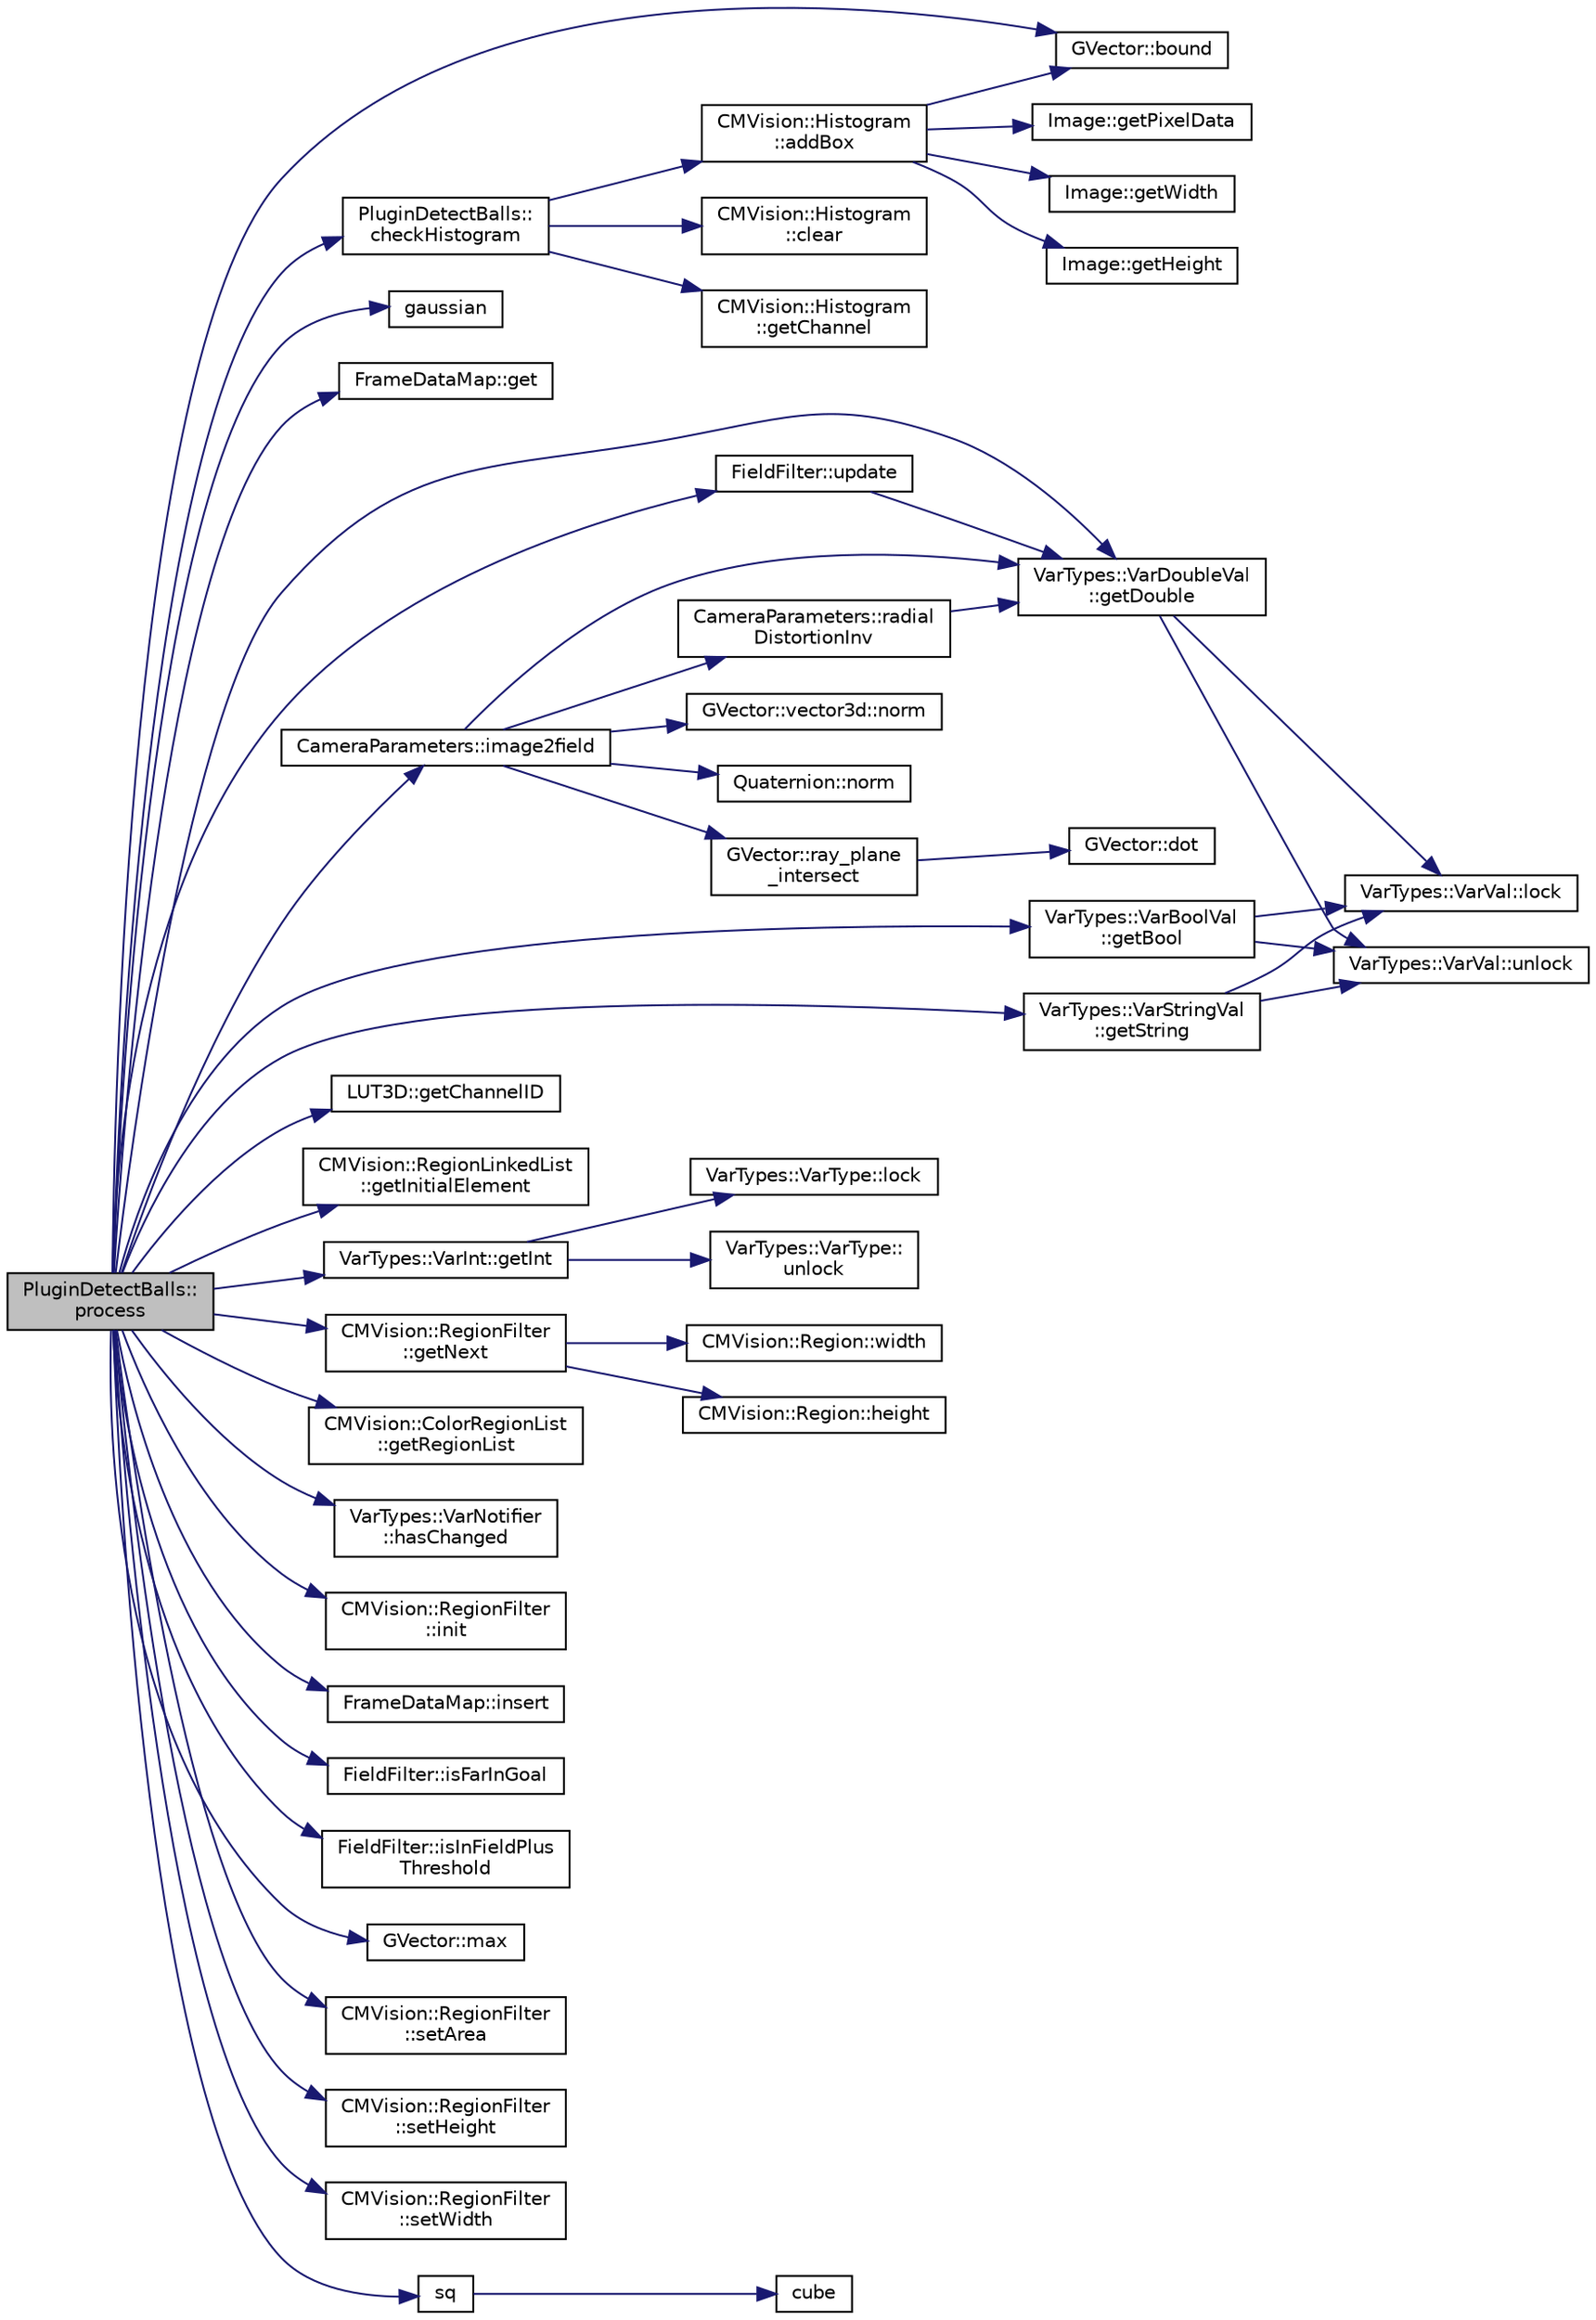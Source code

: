 digraph "PluginDetectBalls::process"
{
 // INTERACTIVE_SVG=YES
  edge [fontname="Helvetica",fontsize="10",labelfontname="Helvetica",labelfontsize="10"];
  node [fontname="Helvetica",fontsize="10",shape=record];
  rankdir="LR";
  Node1 [label="PluginDetectBalls::\lprocess",height=0.2,width=0.4,color="black", fillcolor="grey75", style="filled", fontcolor="black"];
  Node1 -> Node2 [color="midnightblue",fontsize="10",style="solid",fontname="Helvetica"];
  Node2 [label="GVector::bound",height=0.2,width=0.4,color="black", fillcolor="white", style="filled",URL="$d5/da9/namespace_g_vector.html#a64a68732d9c3151a31337ff0c1c7e21a"];
  Node1 -> Node3 [color="midnightblue",fontsize="10",style="solid",fontname="Helvetica"];
  Node3 [label="PluginDetectBalls::\lcheckHistogram",height=0.2,width=0.4,color="black", fillcolor="white", style="filled",URL="$da/d5c/class_plugin_detect_balls.html#a431157dbd9e331cc67ca06d96500b99d"];
  Node3 -> Node4 [color="midnightblue",fontsize="10",style="solid",fontname="Helvetica"];
  Node4 [label="CMVision::Histogram\l::addBox",height=0.2,width=0.4,color="black", fillcolor="white", style="filled",URL="$de/d59/class_c_m_vision_1_1_histogram.html#aee548ba6c1f5efd9cb5506116462cf45"];
  Node4 -> Node5 [color="midnightblue",fontsize="10",style="solid",fontname="Helvetica"];
  Node5 [label="Image::getPixelData",height=0.2,width=0.4,color="black", fillcolor="white", style="filled",URL="$de/d73/class_image.html#adb1c63515c088b47f678251e4a47f677"];
  Node4 -> Node6 [color="midnightblue",fontsize="10",style="solid",fontname="Helvetica"];
  Node6 [label="Image::getWidth",height=0.2,width=0.4,color="black", fillcolor="white", style="filled",URL="$de/d73/class_image.html#afcc957626bd7f203422a2612547193f6"];
  Node4 -> Node7 [color="midnightblue",fontsize="10",style="solid",fontname="Helvetica"];
  Node7 [label="Image::getHeight",height=0.2,width=0.4,color="black", fillcolor="white", style="filled",URL="$de/d73/class_image.html#aada5318e6827064b9de69d2cf4eff2e3"];
  Node4 -> Node2 [color="midnightblue",fontsize="10",style="solid",fontname="Helvetica"];
  Node3 -> Node8 [color="midnightblue",fontsize="10",style="solid",fontname="Helvetica"];
  Node8 [label="CMVision::Histogram\l::clear",height=0.2,width=0.4,color="black", fillcolor="white", style="filled",URL="$de/d59/class_c_m_vision_1_1_histogram.html#a4ddc280f4b0efd79b39d393c9397da92"];
  Node3 -> Node9 [color="midnightblue",fontsize="10",style="solid",fontname="Helvetica"];
  Node9 [label="CMVision::Histogram\l::getChannel",height=0.2,width=0.4,color="black", fillcolor="white", style="filled",URL="$de/d59/class_c_m_vision_1_1_histogram.html#ae4440da2a738fc7a361e4b037539a0c7"];
  Node1 -> Node10 [color="midnightblue",fontsize="10",style="solid",fontname="Helvetica"];
  Node10 [label="gaussian",height=0.2,width=0.4,color="black", fillcolor="white", style="filled",URL="$d5/d1a/vis__util_8h.html#aad8171d4ee3db91eb82a448507cf8e72"];
  Node1 -> Node11 [color="midnightblue",fontsize="10",style="solid",fontname="Helvetica"];
  Node11 [label="FrameDataMap::get",height=0.2,width=0.4,color="black", fillcolor="white", style="filled",URL="$db/d71/class_frame_data_map.html#afd413bf943754d195c11e868b49dd974"];
  Node1 -> Node12 [color="midnightblue",fontsize="10",style="solid",fontname="Helvetica"];
  Node12 [label="VarTypes::VarBoolVal\l::getBool",height=0.2,width=0.4,color="black", fillcolor="white", style="filled",URL="$d8/d0a/class_var_types_1_1_var_bool_val.html#aa06eade87e8f3799adddde73001ba94b",tooltip="return the boolean value "];
  Node12 -> Node13 [color="midnightblue",fontsize="10",style="solid",fontname="Helvetica"];
  Node13 [label="VarTypes::VarVal::lock",height=0.2,width=0.4,color="black", fillcolor="white", style="filled",URL="$d6/de8/class_var_types_1_1_var_val.html#a687df377b593f5ab5ac0b26d22728d4a"];
  Node12 -> Node14 [color="midnightblue",fontsize="10",style="solid",fontname="Helvetica"];
  Node14 [label="VarTypes::VarVal::unlock",height=0.2,width=0.4,color="black", fillcolor="white", style="filled",URL="$d6/de8/class_var_types_1_1_var_val.html#a6f1d886beb58366ce6c157b224ff26f8"];
  Node1 -> Node15 [color="midnightblue",fontsize="10",style="solid",fontname="Helvetica"];
  Node15 [label="LUT3D::getChannelID",height=0.2,width=0.4,color="black", fillcolor="white", style="filled",URL="$d7/d15/class_l_u_t3_d.html#a54c839ae356a9a9cbe913d84b775f125"];
  Node1 -> Node16 [color="midnightblue",fontsize="10",style="solid",fontname="Helvetica"];
  Node16 [label="VarTypes::VarDoubleVal\l::getDouble",height=0.2,width=0.4,color="black", fillcolor="white", style="filled",URL="$db/d0f/class_var_types_1_1_var_double_val.html#aa5c9acfc3658e012d84481b9292a0b12",tooltip="get the value of this data-type "];
  Node16 -> Node13 [color="midnightblue",fontsize="10",style="solid",fontname="Helvetica"];
  Node16 -> Node14 [color="midnightblue",fontsize="10",style="solid",fontname="Helvetica"];
  Node1 -> Node17 [color="midnightblue",fontsize="10",style="solid",fontname="Helvetica"];
  Node17 [label="CMVision::RegionLinkedList\l::getInitialElement",height=0.2,width=0.4,color="black", fillcolor="white", style="filled",URL="$d0/d31/class_c_m_vision_1_1_region_linked_list.html#a050bb66288f16d475d0721e12a6b5a1a"];
  Node1 -> Node18 [color="midnightblue",fontsize="10",style="solid",fontname="Helvetica"];
  Node18 [label="VarTypes::VarInt::getInt",height=0.2,width=0.4,color="black", fillcolor="white", style="filled",URL="$d0/d6c/class_var_types_1_1_var_int.html#a28e54804076ef060827761e22e15ab1f"];
  Node18 -> Node19 [color="midnightblue",fontsize="10",style="solid",fontname="Helvetica"];
  Node19 [label="VarTypes::VarType::lock",height=0.2,width=0.4,color="black", fillcolor="white", style="filled",URL="$d4/d59/class_var_types_1_1_var_type.html#ae3cc30264a849e50988b92ed305d80d2"];
  Node18 -> Node20 [color="midnightblue",fontsize="10",style="solid",fontname="Helvetica"];
  Node20 [label="VarTypes::VarType::\lunlock",height=0.2,width=0.4,color="black", fillcolor="white", style="filled",URL="$d4/d59/class_var_types_1_1_var_type.html#aa879148410da333f6b9bf5c5e58fbad8"];
  Node1 -> Node21 [color="midnightblue",fontsize="10",style="solid",fontname="Helvetica"];
  Node21 [label="CMVision::RegionFilter\l::getNext",height=0.2,width=0.4,color="black", fillcolor="white", style="filled",URL="$dd/dc1/class_c_m_vision_1_1_region_filter.html#aabe3bdfcff46463fcca6b754ba8357f0"];
  Node21 -> Node22 [color="midnightblue",fontsize="10",style="solid",fontname="Helvetica"];
  Node22 [label="CMVision::Region::width",height=0.2,width=0.4,color="black", fillcolor="white", style="filled",URL="$da/deb/class_c_m_vision_1_1_region.html#a5cfb505513f0f7c81b517c18f5370f21"];
  Node21 -> Node23 [color="midnightblue",fontsize="10",style="solid",fontname="Helvetica"];
  Node23 [label="CMVision::Region::height",height=0.2,width=0.4,color="black", fillcolor="white", style="filled",URL="$da/deb/class_c_m_vision_1_1_region.html#a0c2850ede04ce83e11dfcbbfbd4af60e"];
  Node1 -> Node24 [color="midnightblue",fontsize="10",style="solid",fontname="Helvetica"];
  Node24 [label="CMVision::ColorRegionList\l::getRegionList",height=0.2,width=0.4,color="black", fillcolor="white", style="filled",URL="$d7/d03/class_c_m_vision_1_1_color_region_list.html#adb8f029e589d7531b87bc8339f5f3494"];
  Node1 -> Node25 [color="midnightblue",fontsize="10",style="solid",fontname="Helvetica"];
  Node25 [label="VarTypes::VarStringVal\l::getString",height=0.2,width=0.4,color="black", fillcolor="white", style="filled",URL="$db/d2f/class_var_types_1_1_var_string_val.html#a4f8461fed9d174b500b03a944e357b6f"];
  Node25 -> Node13 [color="midnightblue",fontsize="10",style="solid",fontname="Helvetica"];
  Node25 -> Node14 [color="midnightblue",fontsize="10",style="solid",fontname="Helvetica"];
  Node1 -> Node26 [color="midnightblue",fontsize="10",style="solid",fontname="Helvetica"];
  Node26 [label="VarTypes::VarNotifier\l::hasChanged",height=0.2,width=0.4,color="black", fillcolor="white", style="filled",URL="$d6/d76/class_var_types_1_1_var_notifier.html#a7b06b17b727bf4119011a81d15b7798d",tooltip="This will report true if any events have happened and reset the event counter. "];
  Node1 -> Node27 [color="midnightblue",fontsize="10",style="solid",fontname="Helvetica"];
  Node27 [label="CameraParameters::image2field",height=0.2,width=0.4,color="black", fillcolor="white", style="filled",URL="$d7/df2/class_camera_parameters.html#a11bfa7943e4fc90e3c798804eb28ea14"];
  Node27 -> Node16 [color="midnightblue",fontsize="10",style="solid",fontname="Helvetica"];
  Node27 -> Node28 [color="midnightblue",fontsize="10",style="solid",fontname="Helvetica"];
  Node28 [label="GVector::vector3d::norm",height=0.2,width=0.4,color="black", fillcolor="white", style="filled",URL="$d7/db8/class_g_vector_1_1vector3d.html#a8a7623590f93853158a67b5abb4914c3"];
  Node27 -> Node29 [color="midnightblue",fontsize="10",style="solid",fontname="Helvetica"];
  Node29 [label="Quaternion::norm",height=0.2,width=0.4,color="black", fillcolor="white", style="filled",URL="$dc/de3/class_quaternion.html#a20fe03fa607e61bc318925cf90b735d6"];
  Node27 -> Node30 [color="midnightblue",fontsize="10",style="solid",fontname="Helvetica"];
  Node30 [label="CameraParameters::radial\lDistortionInv",height=0.2,width=0.4,color="black", fillcolor="white", style="filled",URL="$d7/df2/class_camera_parameters.html#a0213a75517c9290cef5a9a7e8bd278ce"];
  Node30 -> Node16 [color="midnightblue",fontsize="10",style="solid",fontname="Helvetica"];
  Node27 -> Node31 [color="midnightblue",fontsize="10",style="solid",fontname="Helvetica"];
  Node31 [label="GVector::ray_plane\l_intersect",height=0.2,width=0.4,color="black", fillcolor="white", style="filled",URL="$d5/da9/namespace_g_vector.html#aa796fc83cf89f0f82f883806760de343"];
  Node31 -> Node32 [color="midnightblue",fontsize="10",style="solid",fontname="Helvetica"];
  Node32 [label="GVector::dot",height=0.2,width=0.4,color="black", fillcolor="white", style="filled",URL="$d5/da9/namespace_g_vector.html#ada9b819d8266fe34bfb13b480a9a3107"];
  Node1 -> Node33 [color="midnightblue",fontsize="10",style="solid",fontname="Helvetica"];
  Node33 [label="CMVision::RegionFilter\l::init",height=0.2,width=0.4,color="black", fillcolor="white", style="filled",URL="$dd/dc1/class_c_m_vision_1_1_region_filter.html#a95465441c0273db436e56228fdac794a"];
  Node1 -> Node34 [color="midnightblue",fontsize="10",style="solid",fontname="Helvetica"];
  Node34 [label="FrameDataMap::insert",height=0.2,width=0.4,color="black", fillcolor="white", style="filled",URL="$db/d71/class_frame_data_map.html#a526028e3de7c1c8db9499cce0227a757"];
  Node1 -> Node35 [color="midnightblue",fontsize="10",style="solid",fontname="Helvetica"];
  Node35 [label="FieldFilter::isFarInGoal",height=0.2,width=0.4,color="black", fillcolor="white", style="filled",URL="$d7/d00/class_field_filter.html#a4be81f2d39da19b74292bd77b8c3fdf7"];
  Node1 -> Node36 [color="midnightblue",fontsize="10",style="solid",fontname="Helvetica"];
  Node36 [label="FieldFilter::isInFieldPlus\lThreshold",height=0.2,width=0.4,color="black", fillcolor="white", style="filled",URL="$d7/d00/class_field_filter.html#afac05f0de06475bc4fce741b6712888f",tooltip="check whether a point is within the legal field (excluding all boundary areas) plus some threshold ..."];
  Node1 -> Node37 [color="midnightblue",fontsize="10",style="solid",fontname="Helvetica"];
  Node37 [label="GVector::max",height=0.2,width=0.4,color="black", fillcolor="white", style="filled",URL="$d5/da9/namespace_g_vector.html#a1223529a5f19606fa1f0bb39404a9ec3"];
  Node1 -> Node38 [color="midnightblue",fontsize="10",style="solid",fontname="Helvetica"];
  Node38 [label="CMVision::RegionFilter\l::setArea",height=0.2,width=0.4,color="black", fillcolor="white", style="filled",URL="$dd/dc1/class_c_m_vision_1_1_region_filter.html#aab33a6892e57222affe67e8adfa04bd7"];
  Node1 -> Node39 [color="midnightblue",fontsize="10",style="solid",fontname="Helvetica"];
  Node39 [label="CMVision::RegionFilter\l::setHeight",height=0.2,width=0.4,color="black", fillcolor="white", style="filled",URL="$dd/dc1/class_c_m_vision_1_1_region_filter.html#ade2cde7457d4db4de9c2a0c7b41b33d6"];
  Node1 -> Node40 [color="midnightblue",fontsize="10",style="solid",fontname="Helvetica"];
  Node40 [label="CMVision::RegionFilter\l::setWidth",height=0.2,width=0.4,color="black", fillcolor="white", style="filled",URL="$dd/dc1/class_c_m_vision_1_1_region_filter.html#a3c26a8d7f5f471e466a40523a3764ea2"];
  Node1 -> Node41 [color="midnightblue",fontsize="10",style="solid",fontname="Helvetica"];
  Node41 [label="sq",height=0.2,width=0.4,color="black", fillcolor="white", style="filled",URL="$d0/d36/ssl-vision_2src_2shared_2util_2util_8h.html#a3b1068ff735e10f55f41821d89366a33"];
  Node41 -> Node42 [color="midnightblue",fontsize="10",style="solid",fontname="Helvetica"];
  Node42 [label="cube",height=0.2,width=0.4,color="black", fillcolor="white", style="filled",URL="$d0/d36/ssl-vision_2src_2shared_2util_2util_8h.html#aa6b59015782f26bdfcd1b9660fb471e2"];
  Node1 -> Node43 [color="midnightblue",fontsize="10",style="solid",fontname="Helvetica"];
  Node43 [label="FieldFilter::update",height=0.2,width=0.4,color="black", fillcolor="white", style="filled",URL="$d7/d00/class_field_filter.html#aae498eb7517c328cd7c2770e1218ccf7"];
  Node43 -> Node16 [color="midnightblue",fontsize="10",style="solid",fontname="Helvetica"];
}

